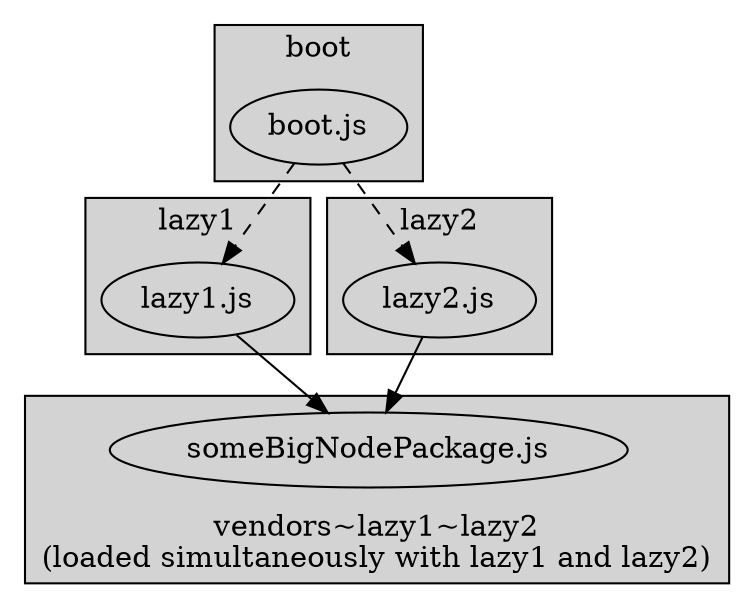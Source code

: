 digraph G {
  edge [fontsize=8]

  subgraph cluster_0 {
      label="boot"
      bgcolor=lightgrey
      a [label="boot.js"]
  }

  subgraph cluster_1 {
      label="lazy1"
      bgcolor=lightgrey
      b_0 [label="lazy1.js"]
  }

  subgraph cluster_2 {
      label="lazy2"
      bgcolor=lightgrey
      b_1 [label="lazy2.js"]
  }

  subgraph cluster_3 {
      label="vendors~lazy1~lazy2\n(loaded simultaneously with lazy1 and lazy2)"
      labelloc=b
      bgcolor=lightgrey
      c [label="someBigNodePackage.js"]
  }

  a -> b_0 [style=dashed]
  a -> b_1 [style=dashed]
  b_0 -> c 
  b_1 -> c 
}